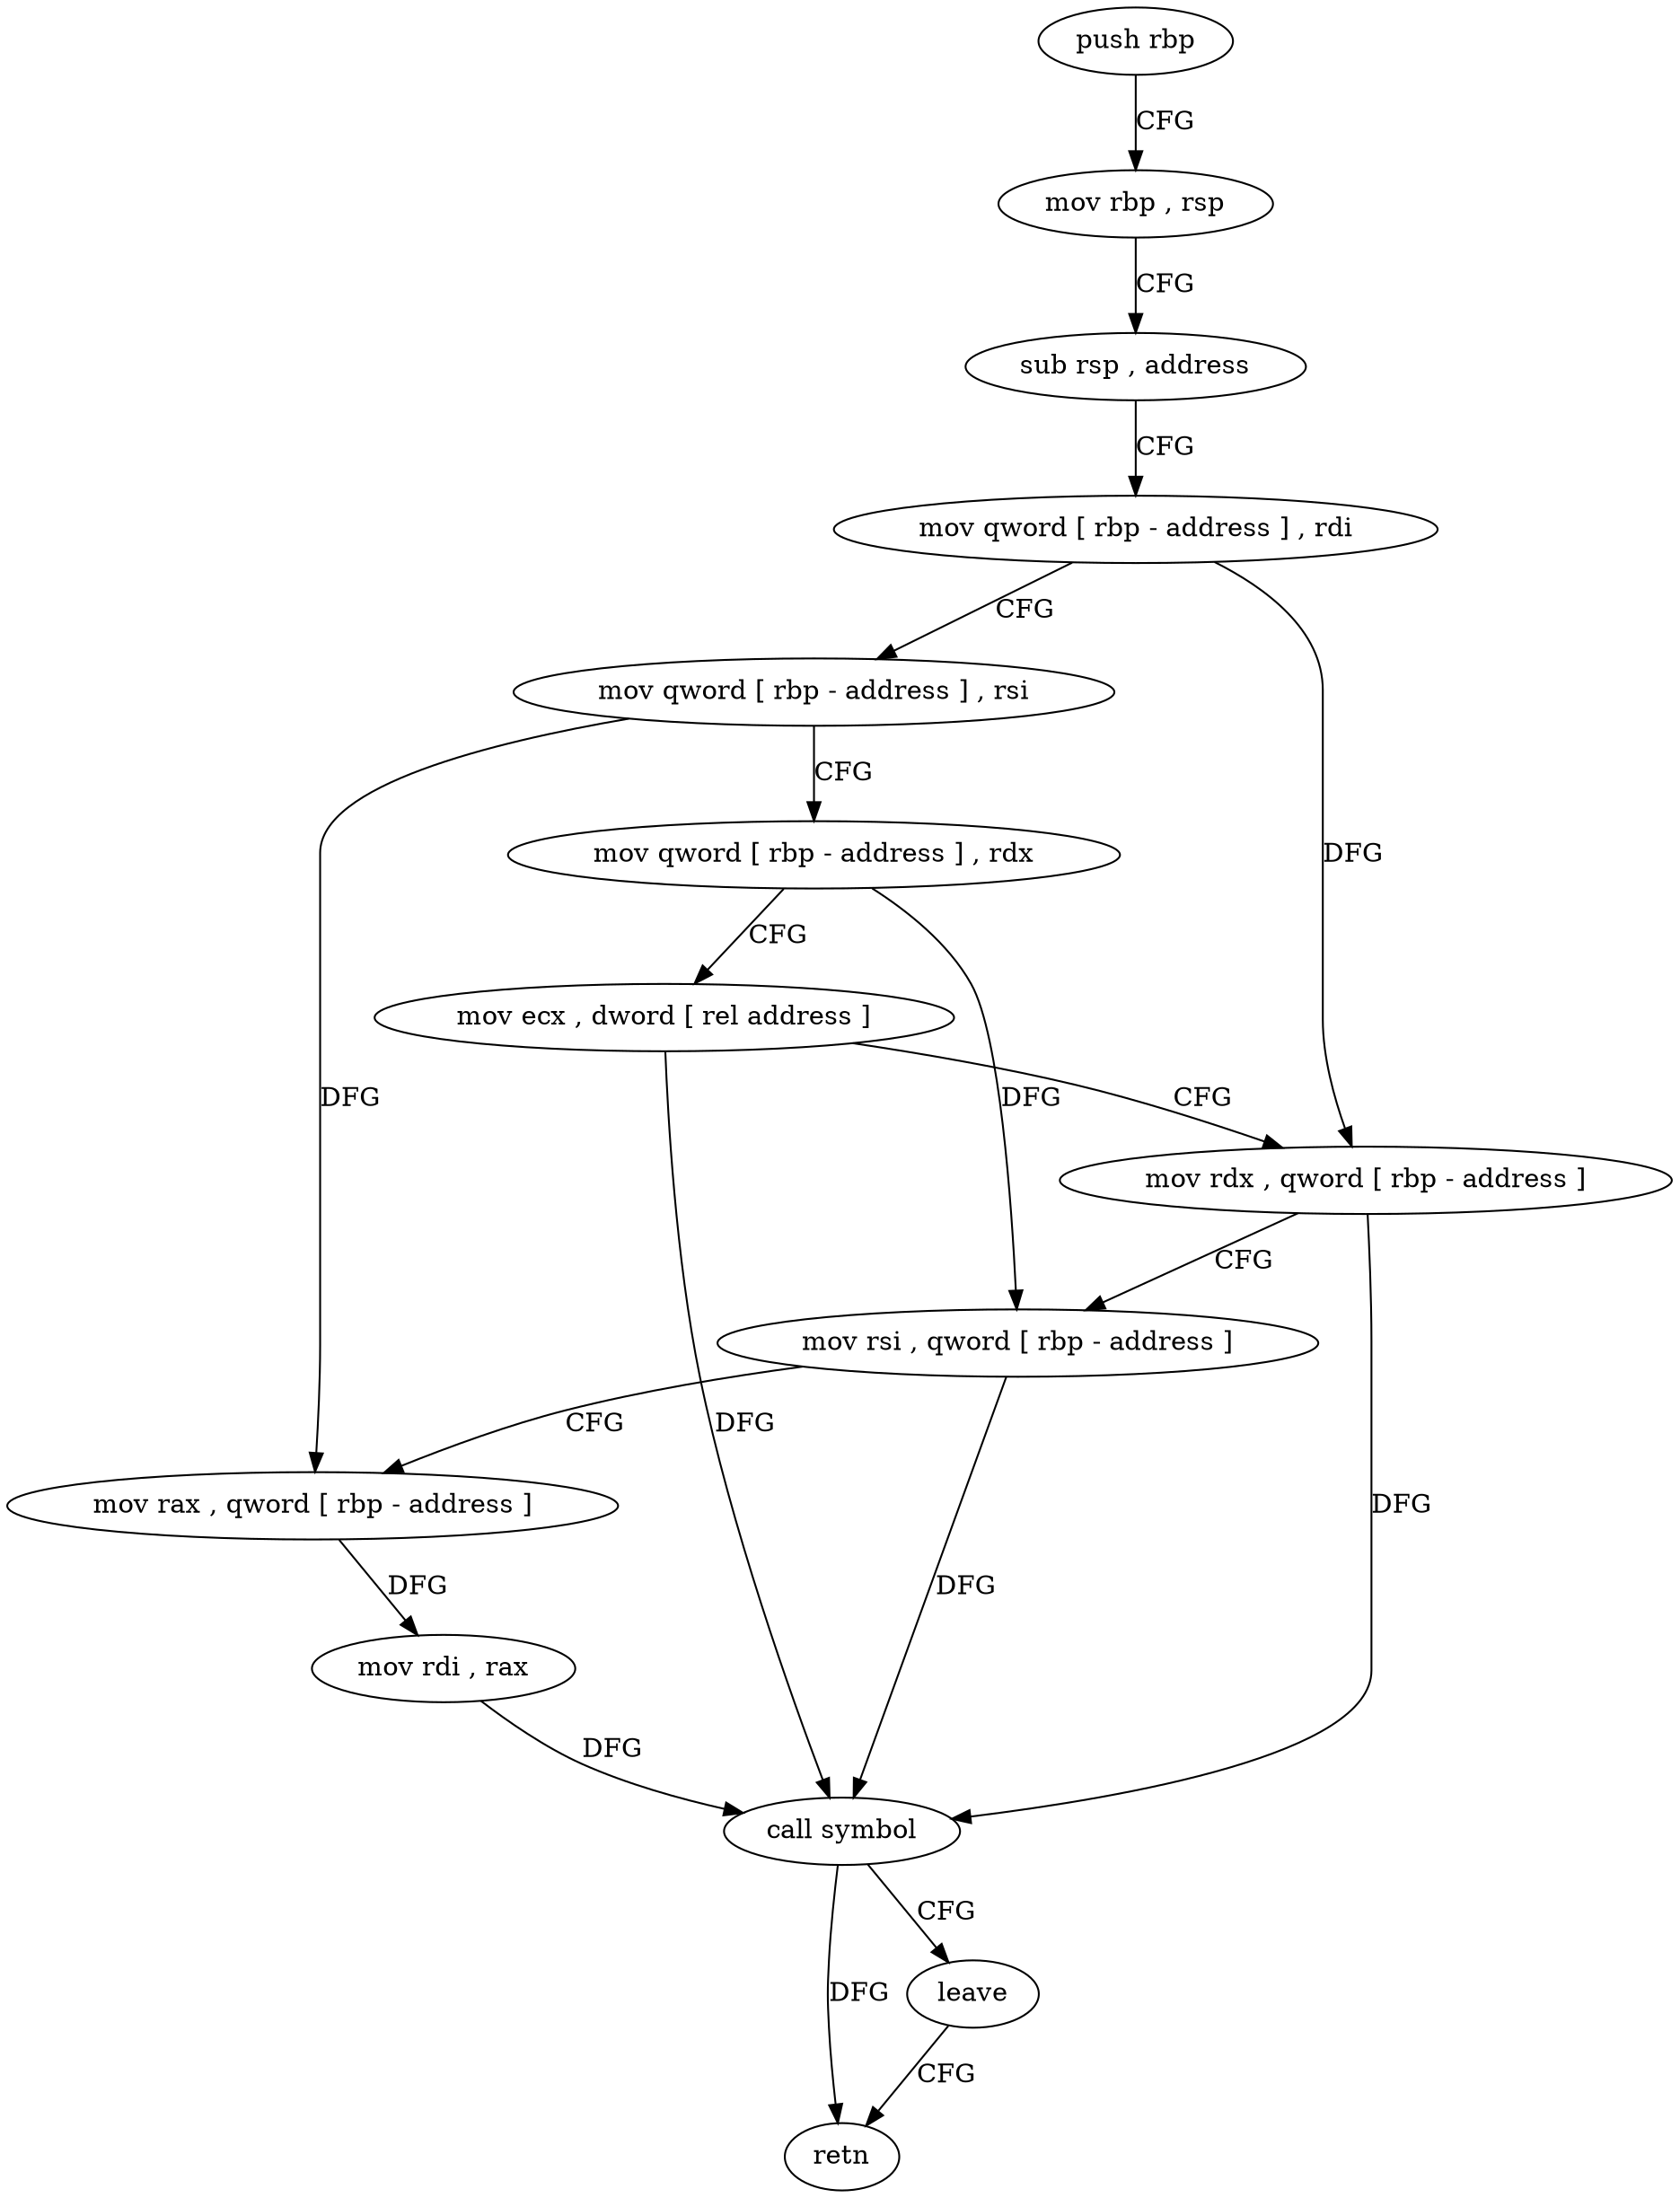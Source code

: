 digraph "func" {
"4266633" [label = "push rbp" ]
"4266634" [label = "mov rbp , rsp" ]
"4266637" [label = "sub rsp , address" ]
"4266641" [label = "mov qword [ rbp - address ] , rdi" ]
"4266645" [label = "mov qword [ rbp - address ] , rsi" ]
"4266649" [label = "mov qword [ rbp - address ] , rdx" ]
"4266653" [label = "mov ecx , dword [ rel address ]" ]
"4266659" [label = "mov rdx , qword [ rbp - address ]" ]
"4266663" [label = "mov rsi , qword [ rbp - address ]" ]
"4266667" [label = "mov rax , qword [ rbp - address ]" ]
"4266671" [label = "mov rdi , rax" ]
"4266674" [label = "call symbol" ]
"4266679" [label = "leave" ]
"4266680" [label = "retn" ]
"4266633" -> "4266634" [ label = "CFG" ]
"4266634" -> "4266637" [ label = "CFG" ]
"4266637" -> "4266641" [ label = "CFG" ]
"4266641" -> "4266645" [ label = "CFG" ]
"4266641" -> "4266659" [ label = "DFG" ]
"4266645" -> "4266649" [ label = "CFG" ]
"4266645" -> "4266667" [ label = "DFG" ]
"4266649" -> "4266653" [ label = "CFG" ]
"4266649" -> "4266663" [ label = "DFG" ]
"4266653" -> "4266659" [ label = "CFG" ]
"4266653" -> "4266674" [ label = "DFG" ]
"4266659" -> "4266663" [ label = "CFG" ]
"4266659" -> "4266674" [ label = "DFG" ]
"4266663" -> "4266667" [ label = "CFG" ]
"4266663" -> "4266674" [ label = "DFG" ]
"4266667" -> "4266671" [ label = "DFG" ]
"4266671" -> "4266674" [ label = "DFG" ]
"4266674" -> "4266679" [ label = "CFG" ]
"4266674" -> "4266680" [ label = "DFG" ]
"4266679" -> "4266680" [ label = "CFG" ]
}

